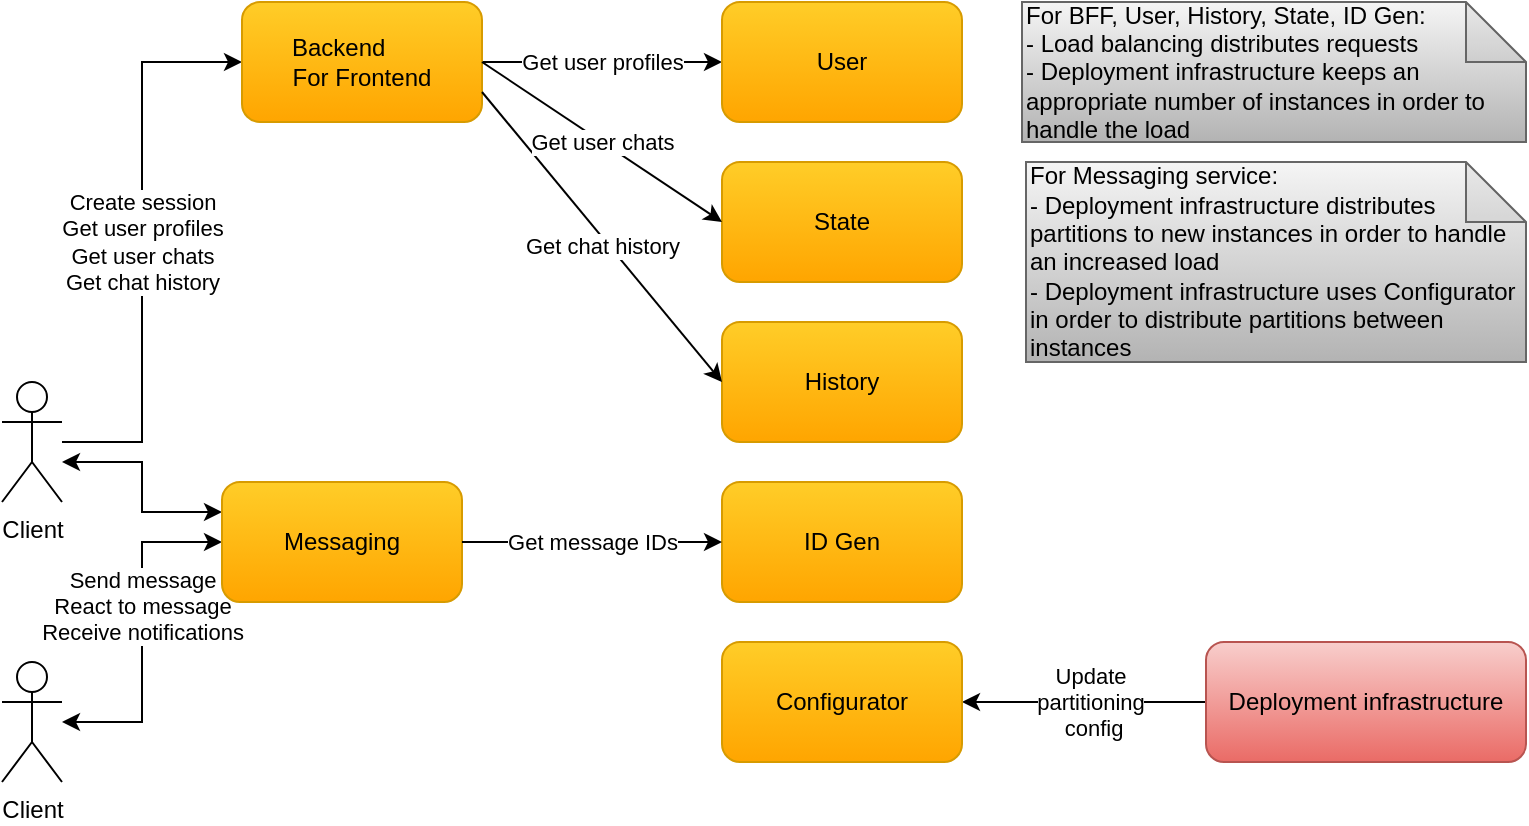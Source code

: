 <mxfile version="20.8.16" type="device"><diagram id="G4t1x3i_cumIOjZ8GDXV" name="Page-1"><mxGraphModel dx="2016" dy="1203" grid="1" gridSize="10" guides="1" tooltips="1" connect="1" arrows="1" fold="1" page="1" pageScale="1" pageWidth="850" pageHeight="1100" math="0" shadow="0"><root><mxCell id="0"/><mxCell id="1" parent="0"/><mxCell id="d0rf5hO-lCL4Q1tjQsr9-38" value="Update&lt;br&gt;partitioning&lt;br&gt;&amp;nbsp;config" style="edgeStyle=orthogonalEdgeStyle;rounded=0;orthogonalLoop=1;jettySize=auto;html=1;entryX=1;entryY=0.5;entryDx=0;entryDy=0;" parent="1" source="zAgNuWyr5u-YzhFzlj54-1" target="d0rf5hO-lCL4Q1tjQsr9-13" edge="1"><mxGeometry x="-0.048" relative="1" as="geometry"><Array as="points"><mxPoint x="570" y="390"/><mxPoint x="570" y="390"/></Array><mxPoint as="offset"/></mxGeometry></mxCell><mxCell id="zAgNuWyr5u-YzhFzlj54-1" value="Deployment infrastructure" style="rounded=1;whiteSpace=wrap;html=1;gradientColor=#ea6b66;fillColor=#f8cecc;strokeColor=#b85450;" parent="1" vertex="1"><mxGeometry x="642" y="360" width="160" height="60" as="geometry"/></mxCell><mxCell id="zAgNuWyr5u-YzhFzlj54-6" value="&lt;div&gt;&lt;span&gt;For Messaging&amp;nbsp;&lt;/span&gt;&lt;span&gt;service:&lt;/span&gt;&lt;/div&gt;&lt;div&gt;&lt;span&gt;- Deployment infrastructure distributes partitions to new instances in order to handle an increased load&lt;/span&gt;&lt;br&gt;&lt;/div&gt;&lt;div&gt;&lt;span&gt;- Deployment infrastructure uses Configurator in order to distribute partitions between instances&lt;/span&gt;&lt;/div&gt;" style="shape=note;whiteSpace=wrap;html=1;backgroundOutline=1;darkOpacity=0.05;align=left;gradientColor=#b3b3b3;fillColor=#f5f5f5;strokeColor=#666666;" parent="1" vertex="1"><mxGeometry x="552" y="120" width="250" height="100" as="geometry"/></mxCell><mxCell id="d0rf5hO-lCL4Q1tjQsr9-1" value="" style="edgeStyle=orthogonalEdgeStyle;rounded=0;orthogonalLoop=1;jettySize=auto;html=1;entryX=0;entryY=0.25;entryDx=0;entryDy=0;startArrow=classic;startFill=1;" parent="1" source="d0rf5hO-lCL4Q1tjQsr9-3" target="d0rf5hO-lCL4Q1tjQsr9-7" edge="1"><mxGeometry relative="1" as="geometry"><Array as="points"><mxPoint x="110" y="270"/><mxPoint x="110" y="295"/></Array></mxGeometry></mxCell><mxCell id="d0rf5hO-lCL4Q1tjQsr9-2" value="Create session&lt;br&gt;Get user profiles&lt;br&gt;Get user chats&lt;br&gt;Get chat history" style="edgeStyle=orthogonalEdgeStyle;rounded=0;orthogonalLoop=1;jettySize=auto;html=1;entryX=0;entryY=0.5;entryDx=0;entryDy=0;" parent="1" source="d0rf5hO-lCL4Q1tjQsr9-3" target="d0rf5hO-lCL4Q1tjQsr9-20" edge="1"><mxGeometry x="0.004" relative="1" as="geometry"><Array as="points"><mxPoint x="110" y="260"/><mxPoint x="110" y="70"/></Array><mxPoint as="offset"/></mxGeometry></mxCell><mxCell id="d0rf5hO-lCL4Q1tjQsr9-3" value="Client" style="shape=umlActor;verticalLabelPosition=bottom;verticalAlign=top;html=1;outlineConnect=0;" parent="1" vertex="1"><mxGeometry x="40" y="230" width="30" height="60" as="geometry"/></mxCell><mxCell id="d0rf5hO-lCL4Q1tjQsr9-4" value="Send message&lt;br&gt;React to message&lt;br&gt;Receive notifications" style="edgeStyle=orthogonalEdgeStyle;rounded=0;orthogonalLoop=1;jettySize=auto;html=1;entryX=0;entryY=0.5;entryDx=0;entryDy=0;startArrow=classic;startFill=1;" parent="1" source="d0rf5hO-lCL4Q1tjQsr9-5" target="d0rf5hO-lCL4Q1tjQsr9-7" edge="1"><mxGeometry x="0.151" relative="1" as="geometry"><mxPoint as="offset"/></mxGeometry></mxCell><mxCell id="d0rf5hO-lCL4Q1tjQsr9-5" value="Client" style="shape=umlActor;verticalLabelPosition=bottom;verticalAlign=top;html=1;outlineConnect=0;" parent="1" vertex="1"><mxGeometry x="40" y="370" width="30" height="60" as="geometry"/></mxCell><mxCell id="d0rf5hO-lCL4Q1tjQsr9-7" value="&lt;font style=&quot;font-size: 12px&quot;&gt;Messaging&lt;/font&gt;" style="rounded=1;whiteSpace=wrap;html=1;gradientColor=#ffa500;fillColor=#ffcd28;strokeColor=#d79b00;" parent="1" vertex="1"><mxGeometry x="150" y="280" width="120" height="60" as="geometry"/></mxCell><mxCell id="d0rf5hO-lCL4Q1tjQsr9-13" value="Configurator" style="rounded=1;whiteSpace=wrap;html=1;gradientColor=#ffa500;fillColor=#ffcd28;strokeColor=#d79b00;" parent="1" vertex="1"><mxGeometry x="400" y="360" width="120" height="60" as="geometry"/></mxCell><mxCell id="d0rf5hO-lCL4Q1tjQsr9-15" value="&lt;font style=&quot;font-size: 12px&quot;&gt;History&lt;/font&gt;" style="rounded=1;whiteSpace=wrap;html=1;gradientColor=#ffa500;fillColor=#ffcd28;strokeColor=#d79b00;" parent="1" vertex="1"><mxGeometry x="400" y="200" width="120" height="60" as="geometry"/></mxCell><mxCell id="d0rf5hO-lCL4Q1tjQsr9-16" value="&lt;font style=&quot;font-size: 12px&quot;&gt;ID Gen&lt;/font&gt;" style="rounded=1;whiteSpace=wrap;html=1;gradientColor=#ffa500;fillColor=#ffcd28;strokeColor=#d79b00;" parent="1" vertex="1"><mxGeometry x="400" y="280" width="120" height="60" as="geometry"/></mxCell><mxCell id="d0rf5hO-lCL4Q1tjQsr9-17" value="Get message IDs" style="endArrow=classic;html=1;exitX=1;exitY=0.5;exitDx=0;exitDy=0;entryX=0;entryY=0.5;entryDx=0;entryDy=0;" parent="1" source="d0rf5hO-lCL4Q1tjQsr9-7" target="d0rf5hO-lCL4Q1tjQsr9-16" edge="1"><mxGeometry width="50" height="50" relative="1" as="geometry"><mxPoint x="530" y="55" as="sourcePoint"/><mxPoint x="290" y="245" as="targetPoint"/><mxPoint as="offset"/></mxGeometry></mxCell><mxCell id="QSnCtZxuHhLnOK5eIwUb-2" value="Get user profiles" style="edgeStyle=orthogonalEdgeStyle;rounded=0;orthogonalLoop=1;jettySize=auto;html=1;entryX=0;entryY=0.5;entryDx=0;entryDy=0;" parent="1" source="d0rf5hO-lCL4Q1tjQsr9-20" target="QSnCtZxuHhLnOK5eIwUb-1" edge="1"><mxGeometry relative="1" as="geometry"/></mxCell><mxCell id="d0rf5hO-lCL4Q1tjQsr9-20" value="&lt;font style=&quot;font-size: 12px&quot;&gt;Backend&amp;nbsp; &amp;nbsp; &amp;nbsp; &amp;nbsp;&lt;br&gt;For Frontend&lt;/font&gt;" style="rounded=1;whiteSpace=wrap;html=1;gradientColor=#ffa500;fillColor=#ffcd28;strokeColor=#d79b00;" parent="1" vertex="1"><mxGeometry x="160" y="40" width="120" height="60" as="geometry"/></mxCell><mxCell id="d0rf5hO-lCL4Q1tjQsr9-23" value="&lt;font style=&quot;font-size: 12px&quot;&gt;State&lt;/font&gt;" style="rounded=1;whiteSpace=wrap;html=1;gradientColor=#ffa500;fillColor=#ffcd28;strokeColor=#d79b00;" parent="1" vertex="1"><mxGeometry x="400" y="120" width="120" height="60" as="geometry"/></mxCell><mxCell id="d0rf5hO-lCL4Q1tjQsr9-26" value="Get chat history" style="endArrow=classic;html=1;exitX=1;exitY=0.75;exitDx=0;exitDy=0;entryX=0;entryY=0.5;entryDx=0;entryDy=0;" parent="1" source="d0rf5hO-lCL4Q1tjQsr9-20" target="d0rf5hO-lCL4Q1tjQsr9-15" edge="1"><mxGeometry x="0.044" y="-3" width="50" height="50" relative="1" as="geometry"><mxPoint x="290" y="355" as="sourcePoint"/><mxPoint x="370" y="420" as="targetPoint"/><mxPoint as="offset"/></mxGeometry></mxCell><mxCell id="d0rf5hO-lCL4Q1tjQsr9-27" value="Get user chats" style="endArrow=classic;html=1;entryX=0;entryY=0.5;entryDx=0;entryDy=0;exitX=1;exitY=0.5;exitDx=0;exitDy=0;" parent="1" source="d0rf5hO-lCL4Q1tjQsr9-20" target="d0rf5hO-lCL4Q1tjQsr9-23" edge="1"><mxGeometry width="50" height="50" relative="1" as="geometry"><mxPoint x="280" y="150" as="sourcePoint"/><mxPoint x="330" y="100" as="targetPoint"/><mxPoint as="offset"/></mxGeometry></mxCell><mxCell id="d0rf5hO-lCL4Q1tjQsr9-40" value="&lt;div&gt;&lt;span&gt;For BFF, User, History, State,&amp;nbsp;&lt;/span&gt;&lt;span&gt;ID Gen:&lt;/span&gt;&lt;/div&gt;&lt;div&gt;- Load balancing distributes requests&lt;span&gt;&lt;br&gt;&lt;/span&gt;&lt;/div&gt;&lt;div&gt;&lt;span&gt;- Deployment infrastructure keeps an appropriate number of instances in order to handle the load&lt;/span&gt;&lt;/div&gt;" style="shape=note;whiteSpace=wrap;html=1;backgroundOutline=1;darkOpacity=0.05;align=left;gradientColor=#b3b3b3;fillColor=#f5f5f5;strokeColor=#666666;" parent="1" vertex="1"><mxGeometry x="550" y="40" width="252" height="70" as="geometry"/></mxCell><mxCell id="QSnCtZxuHhLnOK5eIwUb-1" value="&lt;font style=&quot;font-size: 12px&quot;&gt;User&lt;/font&gt;" style="rounded=1;whiteSpace=wrap;html=1;gradientColor=#ffa500;fillColor=#ffcd28;strokeColor=#d79b00;" parent="1" vertex="1"><mxGeometry x="400" y="40" width="120" height="60" as="geometry"/></mxCell></root></mxGraphModel></diagram></mxfile>